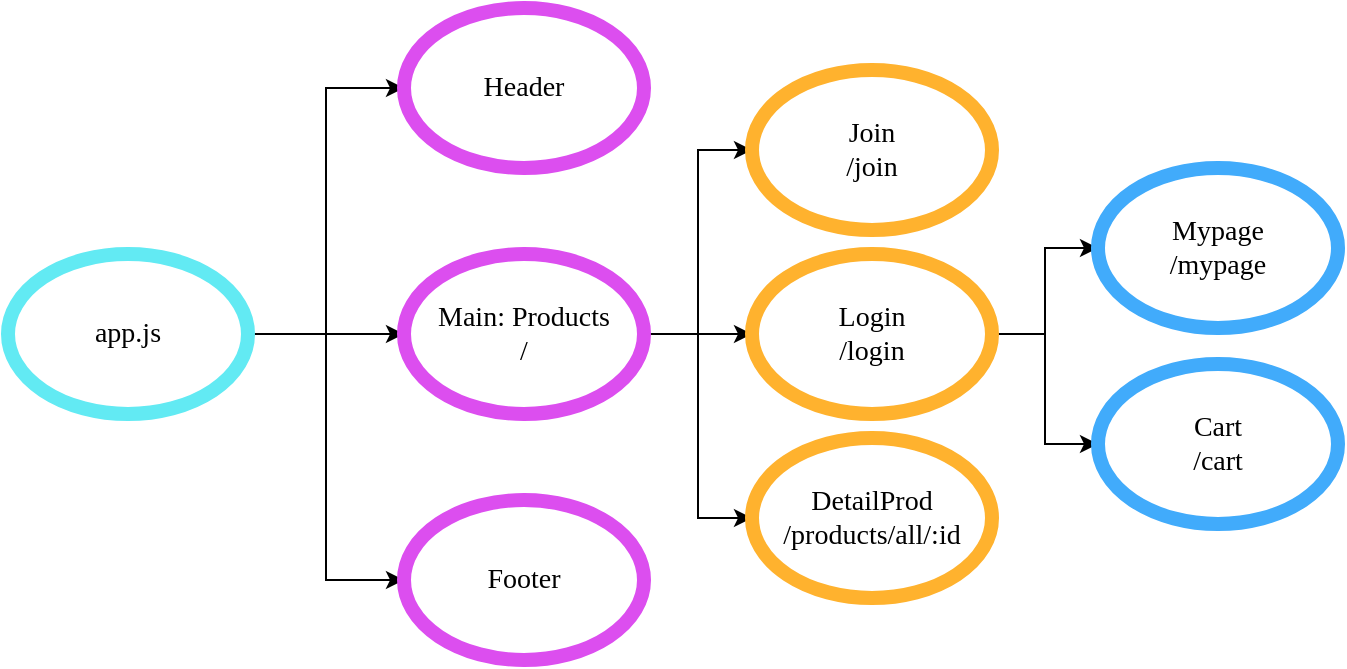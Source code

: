 <mxfile version="22.1.0" type="device">
  <diagram name="페이지-1" id="nJjQuzxzFOZdTHx67VrJ">
    <mxGraphModel dx="2322" dy="484" grid="0" gridSize="10" guides="1" tooltips="1" connect="1" arrows="1" fold="1" page="0" pageScale="1" pageWidth="1169" pageHeight="827" background="#FFFFFF" math="0" shadow="0">
      <root>
        <mxCell id="0" />
        <mxCell id="1" parent="0" />
        <mxCell id="q1l0Mfk32L4LQjD-C9zq-31" value="" style="edgeStyle=orthogonalEdgeStyle;rounded=0;orthogonalLoop=1;jettySize=auto;html=1;verticalAlign=top;" parent="1" edge="1">
          <mxGeometry relative="1" as="geometry">
            <mxPoint x="1940" y="250" as="sourcePoint" />
          </mxGeometry>
        </mxCell>
        <mxCell id="7Ne4PcIB_8j4skOOkWno-11" value="" style="edgeStyle=orthogonalEdgeStyle;rounded=0;orthogonalLoop=1;jettySize=auto;html=1;fontStyle=0;fontSize=14;" edge="1" parent="1" source="7Ne4PcIB_8j4skOOkWno-4" target="7Ne4PcIB_8j4skOOkWno-10">
          <mxGeometry relative="1" as="geometry" />
        </mxCell>
        <mxCell id="7Ne4PcIB_8j4skOOkWno-23" style="edgeStyle=orthogonalEdgeStyle;rounded=0;orthogonalLoop=1;jettySize=auto;html=1;exitX=1;exitY=0.5;exitDx=0;exitDy=0;entryX=0;entryY=0.5;entryDx=0;entryDy=0;fontStyle=0;fontSize=14;" edge="1" parent="1" source="7Ne4PcIB_8j4skOOkWno-4" target="7Ne4PcIB_8j4skOOkWno-8">
          <mxGeometry relative="1" as="geometry" />
        </mxCell>
        <mxCell id="7Ne4PcIB_8j4skOOkWno-24" style="edgeStyle=orthogonalEdgeStyle;rounded=0;orthogonalLoop=1;jettySize=auto;html=1;exitX=1;exitY=0.5;exitDx=0;exitDy=0;entryX=0;entryY=0.5;entryDx=0;entryDy=0;fontStyle=0;fontSize=14;" edge="1" parent="1" source="7Ne4PcIB_8j4skOOkWno-4" target="7Ne4PcIB_8j4skOOkWno-9">
          <mxGeometry relative="1" as="geometry" />
        </mxCell>
        <mxCell id="7Ne4PcIB_8j4skOOkWno-4" value="app.js" style="ellipse;whiteSpace=wrap;html=1;strokeWidth=7;strokeColor=#62eaf3;fontSize=14;fontStyle=0;fontFamily=Lucida Console;" vertex="1" parent="1">
          <mxGeometry x="-1012" y="499" width="120" height="80" as="geometry" />
        </mxCell>
        <mxCell id="7Ne4PcIB_8j4skOOkWno-8" value="Header" style="ellipse;whiteSpace=wrap;html=1;strokeWidth=7;strokeColor=#dc4eef;fontSize=14;fontStyle=0;fontFamily=Lucida Console;" vertex="1" parent="1">
          <mxGeometry x="-814" y="376" width="120" height="80" as="geometry" />
        </mxCell>
        <mxCell id="7Ne4PcIB_8j4skOOkWno-9" value="Footer" style="ellipse;whiteSpace=wrap;html=1;strokeWidth=7;strokeColor=#dc4eef;fontSize=14;fontStyle=0;fontFamily=Lucida Console;" vertex="1" parent="1">
          <mxGeometry x="-814" y="622" width="120" height="80" as="geometry" />
        </mxCell>
        <mxCell id="7Ne4PcIB_8j4skOOkWno-28" style="edgeStyle=orthogonalEdgeStyle;rounded=0;orthogonalLoop=1;jettySize=auto;html=1;entryX=0;entryY=0.5;entryDx=0;entryDy=0;fontStyle=0;fontSize=14;" edge="1" parent="1" source="7Ne4PcIB_8j4skOOkWno-10" target="7Ne4PcIB_8j4skOOkWno-14">
          <mxGeometry relative="1" as="geometry" />
        </mxCell>
        <mxCell id="7Ne4PcIB_8j4skOOkWno-29" style="edgeStyle=orthogonalEdgeStyle;rounded=0;orthogonalLoop=1;jettySize=auto;html=1;exitX=1;exitY=0.5;exitDx=0;exitDy=0;entryX=0;entryY=0.5;entryDx=0;entryDy=0;fontStyle=0;fontSize=14;" edge="1" parent="1" source="7Ne4PcIB_8j4skOOkWno-10" target="7Ne4PcIB_8j4skOOkWno-17">
          <mxGeometry relative="1" as="geometry" />
        </mxCell>
        <mxCell id="7Ne4PcIB_8j4skOOkWno-30" style="edgeStyle=orthogonalEdgeStyle;rounded=0;orthogonalLoop=1;jettySize=auto;html=1;exitX=1;exitY=0.5;exitDx=0;exitDy=0;entryX=0;entryY=0.5;entryDx=0;entryDy=0;fontStyle=0;fontSize=14;" edge="1" parent="1" source="7Ne4PcIB_8j4skOOkWno-10" target="7Ne4PcIB_8j4skOOkWno-15">
          <mxGeometry relative="1" as="geometry" />
        </mxCell>
        <mxCell id="7Ne4PcIB_8j4skOOkWno-10" value="Main: Products&lt;br style=&quot;font-size: 14px;&quot;&gt;/" style="ellipse;whiteSpace=wrap;html=1;strokeWidth=7;strokeColor=#dc4eef;fontSize=14;fontStyle=0;fontFamily=Lucida Console;" vertex="1" parent="1">
          <mxGeometry x="-814" y="499" width="120" height="80" as="geometry" />
        </mxCell>
        <mxCell id="7Ne4PcIB_8j4skOOkWno-32" style="edgeStyle=orthogonalEdgeStyle;rounded=0;orthogonalLoop=1;jettySize=auto;html=1;entryX=0;entryY=0.5;entryDx=0;entryDy=0;fontStyle=0;fontSize=14;" edge="1" parent="1" source="7Ne4PcIB_8j4skOOkWno-14" target="7Ne4PcIB_8j4skOOkWno-16">
          <mxGeometry relative="1" as="geometry" />
        </mxCell>
        <mxCell id="7Ne4PcIB_8j4skOOkWno-33" style="edgeStyle=orthogonalEdgeStyle;rounded=0;orthogonalLoop=1;jettySize=auto;html=1;exitX=1;exitY=0.5;exitDx=0;exitDy=0;entryX=0;entryY=0.5;entryDx=0;entryDy=0;fontStyle=0;fontSize=14;" edge="1" parent="1" source="7Ne4PcIB_8j4skOOkWno-14" target="7Ne4PcIB_8j4skOOkWno-18">
          <mxGeometry relative="1" as="geometry" />
        </mxCell>
        <mxCell id="7Ne4PcIB_8j4skOOkWno-14" value="Login&lt;br style=&quot;font-size: 14px;&quot;&gt;/login" style="ellipse;whiteSpace=wrap;html=1;strokeWidth=7;strokeColor=#ffb22e;fontSize=14;fontStyle=0;fontFamily=Lucida Console;" vertex="1" parent="1">
          <mxGeometry x="-640" y="499" width="120" height="80" as="geometry" />
        </mxCell>
        <mxCell id="7Ne4PcIB_8j4skOOkWno-15" value="Join&lt;br style=&quot;font-size: 14px;&quot;&gt;/join" style="ellipse;whiteSpace=wrap;html=1;strokeWidth=7;strokeColor=#ffb22e;fontSize=14;fontStyle=0;fontFamily=Lucida Console;" vertex="1" parent="1">
          <mxGeometry x="-640" y="407" width="120" height="80" as="geometry" />
        </mxCell>
        <mxCell id="7Ne4PcIB_8j4skOOkWno-16" value="Mypage&lt;br style=&quot;font-size: 14px;&quot;&gt;/mypage" style="ellipse;whiteSpace=wrap;html=1;strokeWidth=7;strokeColor=#41abfb;fontSize=14;fontStyle=0;fontFamily=Lucida Console;" vertex="1" parent="1">
          <mxGeometry x="-467" y="456" width="120" height="80" as="geometry" />
        </mxCell>
        <mxCell id="7Ne4PcIB_8j4skOOkWno-17" value="DetailProd&lt;br style=&quot;font-size: 14px;&quot;&gt;/products/all/:id" style="ellipse;whiteSpace=wrap;html=1;strokeWidth=7;strokeColor=#ffb22e;fontSize=14;fontStyle=0;fontFamily=Lucida Console;" vertex="1" parent="1">
          <mxGeometry x="-640" y="591" width="120" height="80" as="geometry" />
        </mxCell>
        <mxCell id="7Ne4PcIB_8j4skOOkWno-18" value="Cart&lt;br style=&quot;font-size: 14px;&quot;&gt;/cart" style="ellipse;whiteSpace=wrap;html=1;strokeWidth=7;strokeColor=#41abfb;fontSize=14;fontStyle=0;fontFamily=Lucida Console;" vertex="1" parent="1">
          <mxGeometry x="-467" y="554" width="120" height="80" as="geometry" />
        </mxCell>
      </root>
    </mxGraphModel>
  </diagram>
</mxfile>
